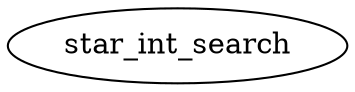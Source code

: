 /* Created by mdot for Matlab */
digraph m2html {

  star_int_search [URL="star_int_search.html"];
}